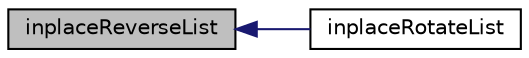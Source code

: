 digraph "inplaceReverseList"
{
  bgcolor="transparent";
  edge [fontname="Helvetica",fontsize="10",labelfontname="Helvetica",labelfontsize="10"];
  node [fontname="Helvetica",fontsize="10",shape=record];
  rankdir="LR";
  Node1 [label="inplaceReverseList",height=0.2,width=0.4,color="black", fillcolor="grey75", style="filled", fontcolor="black"];
  Node1 -> Node2 [dir="back",color="midnightblue",fontsize="10",style="solid",fontname="Helvetica"];
  Node2 [label="inplaceRotateList",height=0.2,width=0.4,color="black",URL="$a10974.html#a578d30fe5dd493c7d8971ad23c543850",tooltip="Inplace reversal of a list using the Reversal Block Swapping algorithm. "];
}

